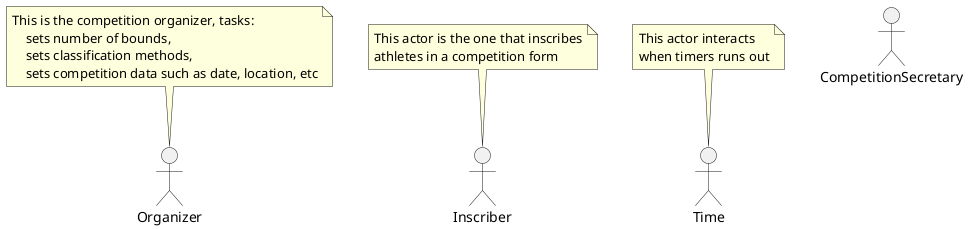 @startuml

Organizer as Organizer
note top of Organizer
This is the competition organizer, tasks:
    sets number of bounds,
    sets classification methods,
    sets competition data such as date, location, etc
end note


Inscriber as Inscriber
note top of Inscriber
This actor is the one that inscribes
athletes in a competition form
end note


Time as Time
note top of Time
This actor interacts
when timers runs out
end note

CompetitionSecretary as CompetitionSecretary

@enduml